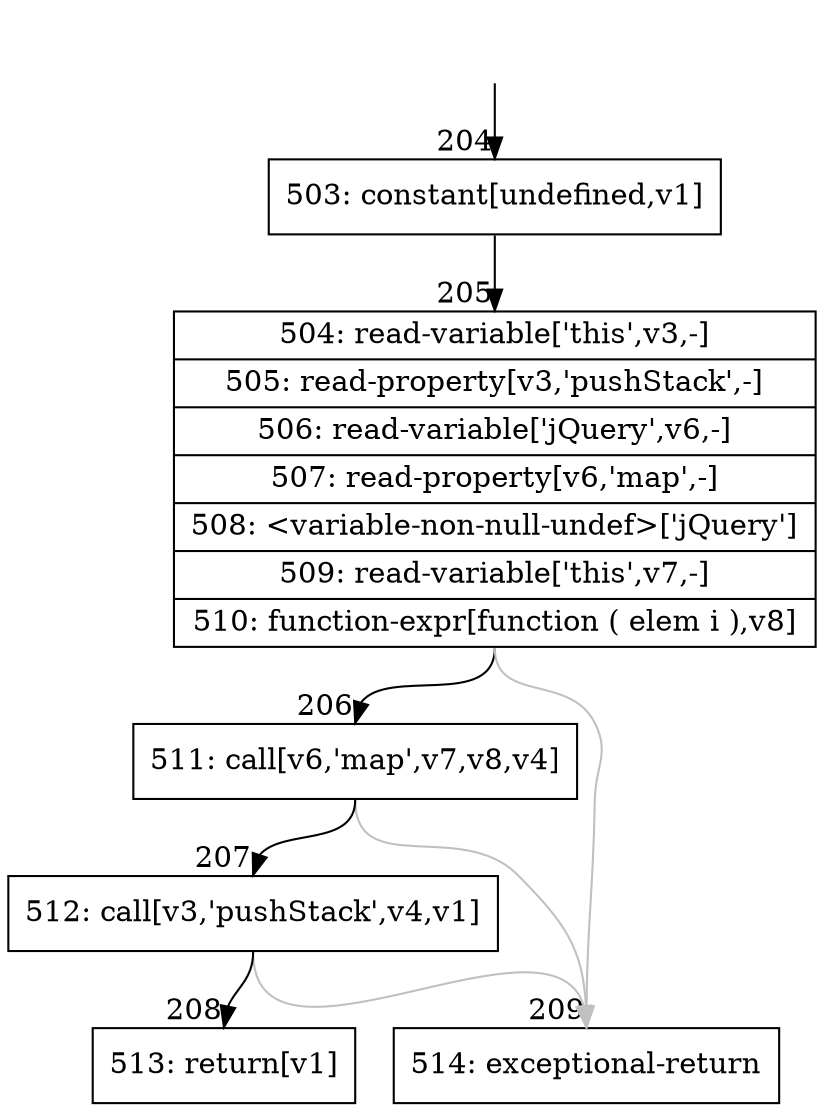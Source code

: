 digraph {
rankdir="TD"
BB_entry18[shape=none,label=""];
BB_entry18 -> BB204 [tailport=s, headport=n, headlabel="    204"]
BB204 [shape=record label="{503: constant[undefined,v1]}" ] 
BB204 -> BB205 [tailport=s, headport=n, headlabel="      205"]
BB205 [shape=record label="{504: read-variable['this',v3,-]|505: read-property[v3,'pushStack',-]|506: read-variable['jQuery',v6,-]|507: read-property[v6,'map',-]|508: \<variable-non-null-undef\>['jQuery']|509: read-variable['this',v7,-]|510: function-expr[function ( elem i ),v8]}" ] 
BB205 -> BB206 [tailport=s, headport=n, headlabel="      206"]
BB205 -> BB209 [tailport=s, headport=n, color=gray, headlabel="      209"]
BB206 [shape=record label="{511: call[v6,'map',v7,v8,v4]}" ] 
BB206 -> BB207 [tailport=s, headport=n, headlabel="      207"]
BB206 -> BB209 [tailport=s, headport=n, color=gray]
BB207 [shape=record label="{512: call[v3,'pushStack',v4,v1]}" ] 
BB207 -> BB208 [tailport=s, headport=n, headlabel="      208"]
BB207 -> BB209 [tailport=s, headport=n, color=gray]
BB208 [shape=record label="{513: return[v1]}" ] 
BB209 [shape=record label="{514: exceptional-return}" ] 
}
